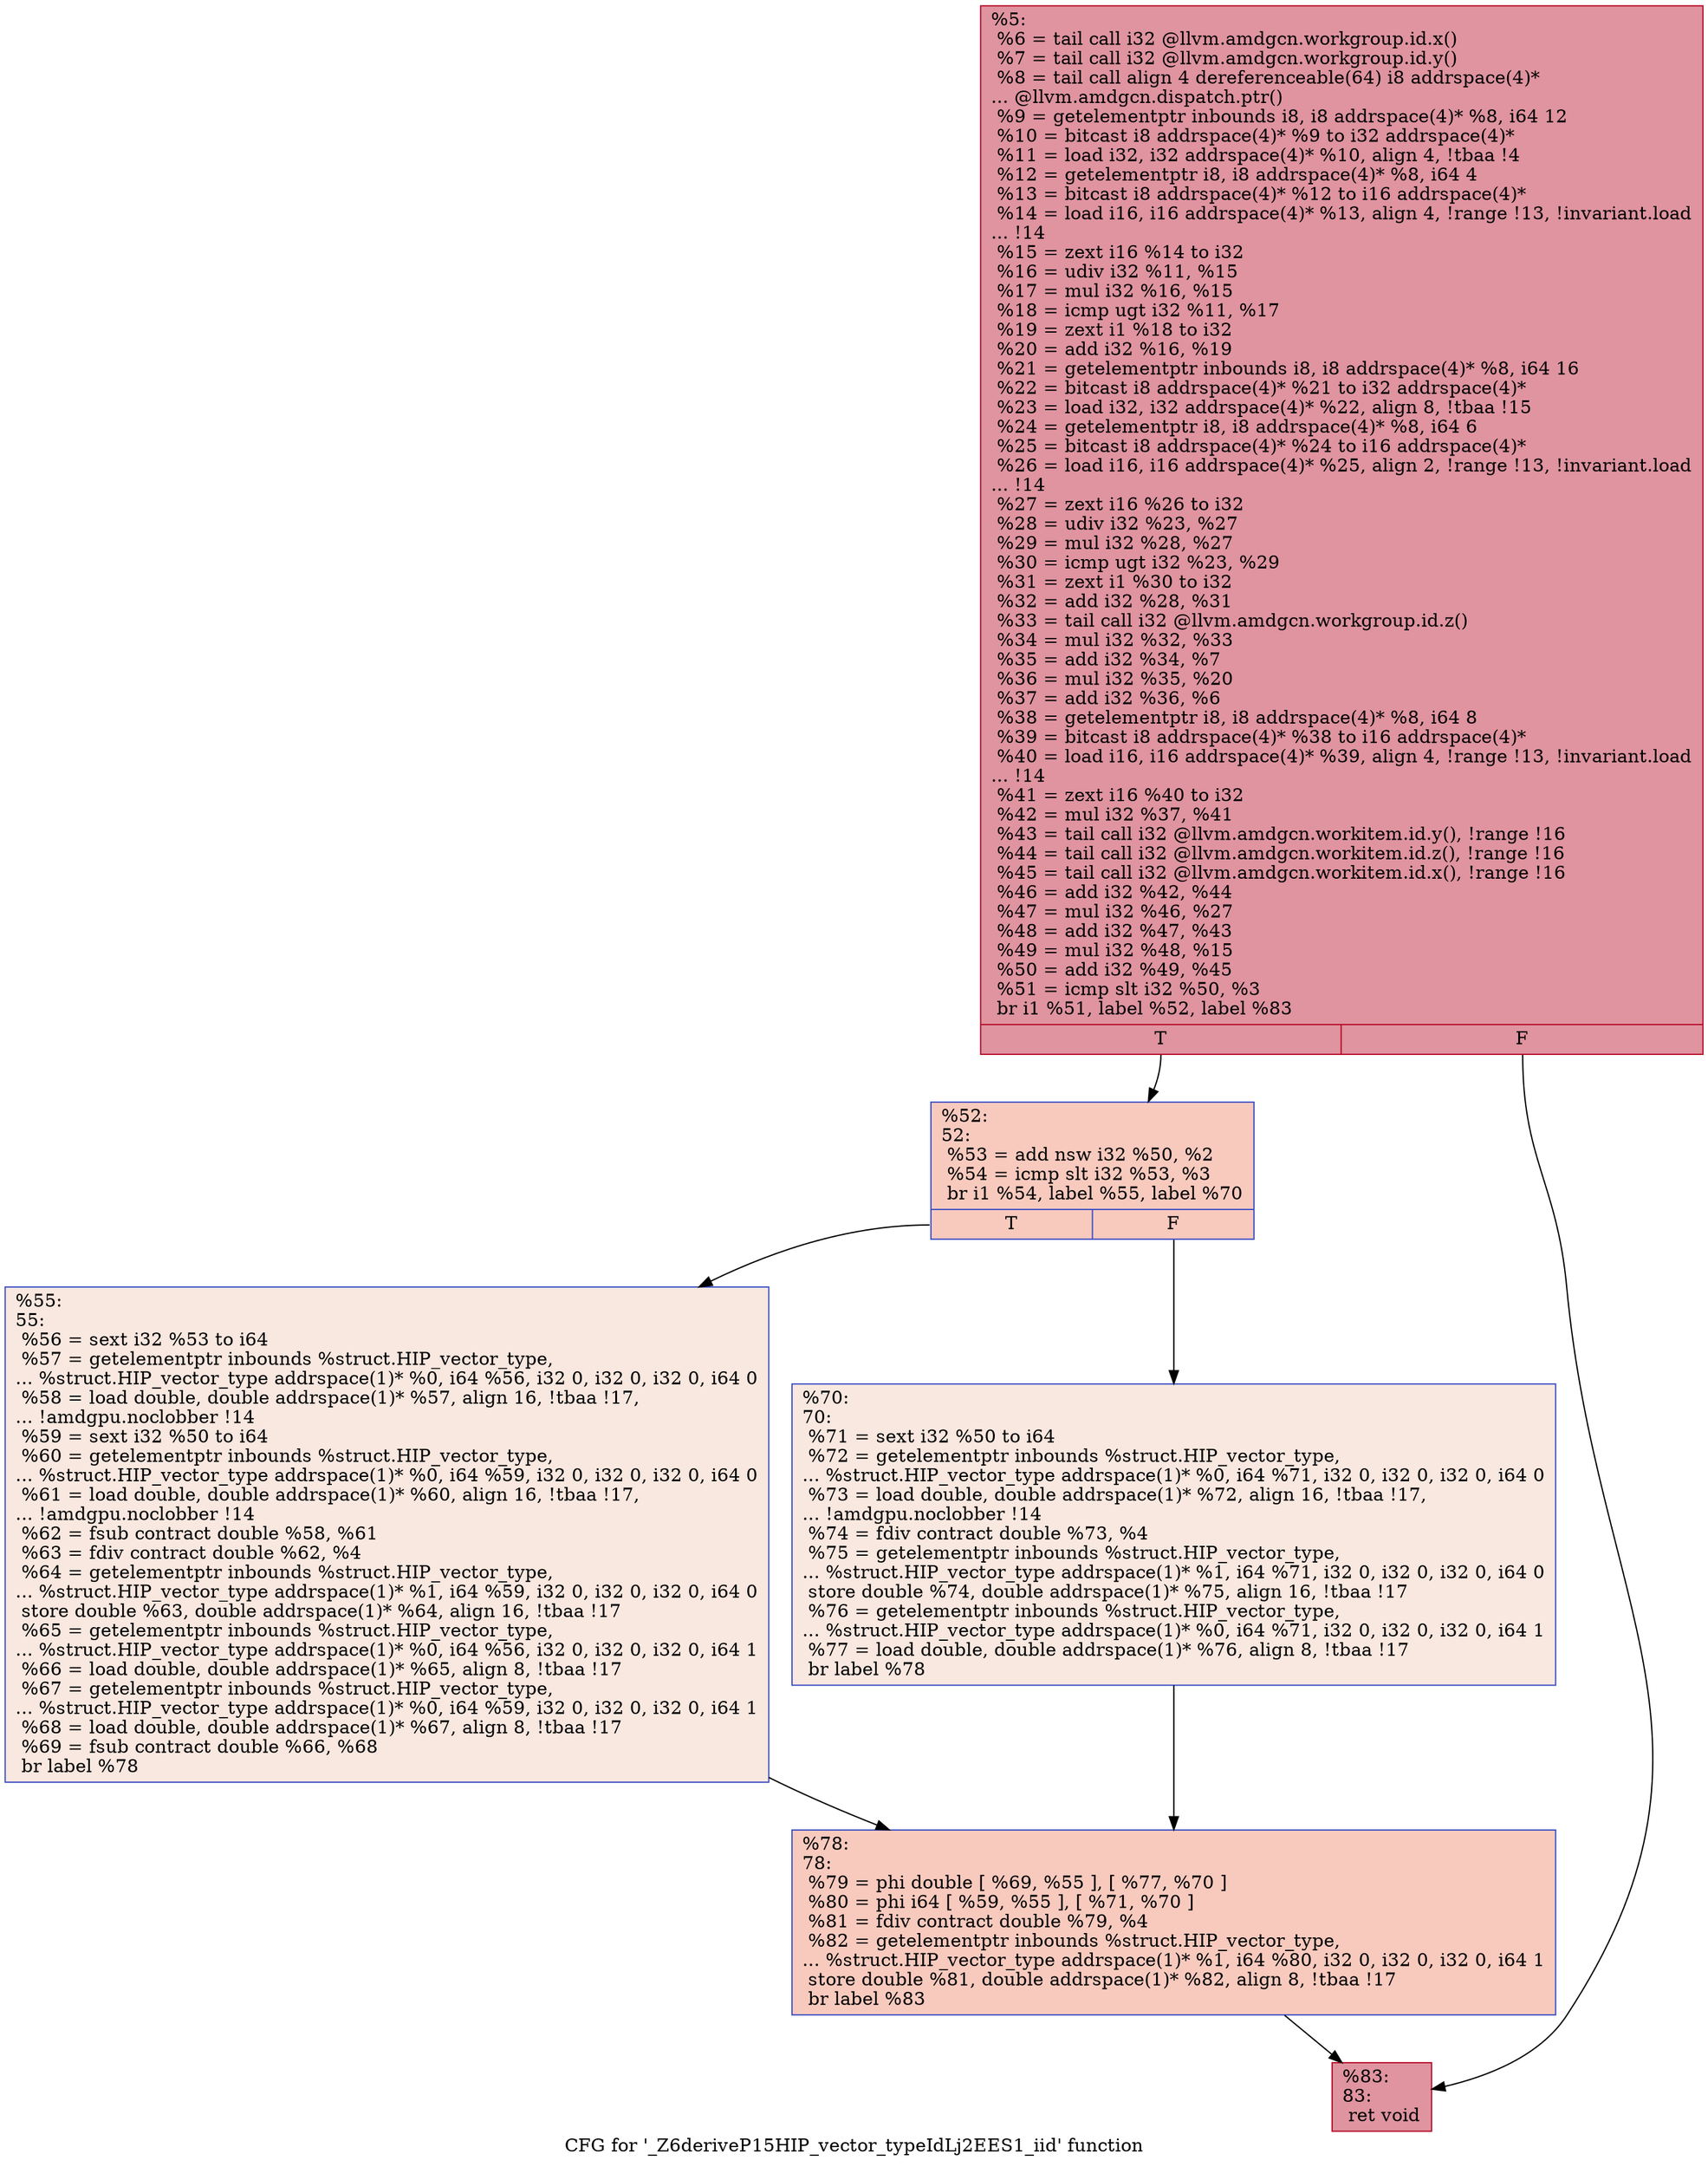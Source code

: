 digraph "CFG for '_Z6deriveP15HIP_vector_typeIdLj2EES1_iid' function" {
	label="CFG for '_Z6deriveP15HIP_vector_typeIdLj2EES1_iid' function";

	Node0x4669eb0 [shape=record,color="#b70d28ff", style=filled, fillcolor="#b70d2870",label="{%5:\l  %6 = tail call i32 @llvm.amdgcn.workgroup.id.x()\l  %7 = tail call i32 @llvm.amdgcn.workgroup.id.y()\l  %8 = tail call align 4 dereferenceable(64) i8 addrspace(4)*\l... @llvm.amdgcn.dispatch.ptr()\l  %9 = getelementptr inbounds i8, i8 addrspace(4)* %8, i64 12\l  %10 = bitcast i8 addrspace(4)* %9 to i32 addrspace(4)*\l  %11 = load i32, i32 addrspace(4)* %10, align 4, !tbaa !4\l  %12 = getelementptr i8, i8 addrspace(4)* %8, i64 4\l  %13 = bitcast i8 addrspace(4)* %12 to i16 addrspace(4)*\l  %14 = load i16, i16 addrspace(4)* %13, align 4, !range !13, !invariant.load\l... !14\l  %15 = zext i16 %14 to i32\l  %16 = udiv i32 %11, %15\l  %17 = mul i32 %16, %15\l  %18 = icmp ugt i32 %11, %17\l  %19 = zext i1 %18 to i32\l  %20 = add i32 %16, %19\l  %21 = getelementptr inbounds i8, i8 addrspace(4)* %8, i64 16\l  %22 = bitcast i8 addrspace(4)* %21 to i32 addrspace(4)*\l  %23 = load i32, i32 addrspace(4)* %22, align 8, !tbaa !15\l  %24 = getelementptr i8, i8 addrspace(4)* %8, i64 6\l  %25 = bitcast i8 addrspace(4)* %24 to i16 addrspace(4)*\l  %26 = load i16, i16 addrspace(4)* %25, align 2, !range !13, !invariant.load\l... !14\l  %27 = zext i16 %26 to i32\l  %28 = udiv i32 %23, %27\l  %29 = mul i32 %28, %27\l  %30 = icmp ugt i32 %23, %29\l  %31 = zext i1 %30 to i32\l  %32 = add i32 %28, %31\l  %33 = tail call i32 @llvm.amdgcn.workgroup.id.z()\l  %34 = mul i32 %32, %33\l  %35 = add i32 %34, %7\l  %36 = mul i32 %35, %20\l  %37 = add i32 %36, %6\l  %38 = getelementptr i8, i8 addrspace(4)* %8, i64 8\l  %39 = bitcast i8 addrspace(4)* %38 to i16 addrspace(4)*\l  %40 = load i16, i16 addrspace(4)* %39, align 4, !range !13, !invariant.load\l... !14\l  %41 = zext i16 %40 to i32\l  %42 = mul i32 %37, %41\l  %43 = tail call i32 @llvm.amdgcn.workitem.id.y(), !range !16\l  %44 = tail call i32 @llvm.amdgcn.workitem.id.z(), !range !16\l  %45 = tail call i32 @llvm.amdgcn.workitem.id.x(), !range !16\l  %46 = add i32 %42, %44\l  %47 = mul i32 %46, %27\l  %48 = add i32 %47, %43\l  %49 = mul i32 %48, %15\l  %50 = add i32 %49, %45\l  %51 = icmp slt i32 %50, %3\l  br i1 %51, label %52, label %83\l|{<s0>T|<s1>F}}"];
	Node0x4669eb0:s0 -> Node0x466fb60;
	Node0x4669eb0:s1 -> Node0x466fbf0;
	Node0x466fb60 [shape=record,color="#3d50c3ff", style=filled, fillcolor="#ef886b70",label="{%52:\l52:                                               \l  %53 = add nsw i32 %50, %2\l  %54 = icmp slt i32 %53, %3\l  br i1 %54, label %55, label %70\l|{<s0>T|<s1>F}}"];
	Node0x466fb60:s0 -> Node0x466fe50;
	Node0x466fb60:s1 -> Node0x466fea0;
	Node0x466fe50 [shape=record,color="#3d50c3ff", style=filled, fillcolor="#f1ccb870",label="{%55:\l55:                                               \l  %56 = sext i32 %53 to i64\l  %57 = getelementptr inbounds %struct.HIP_vector_type,\l... %struct.HIP_vector_type addrspace(1)* %0, i64 %56, i32 0, i32 0, i32 0, i64 0\l  %58 = load double, double addrspace(1)* %57, align 16, !tbaa !17,\l... !amdgpu.noclobber !14\l  %59 = sext i32 %50 to i64\l  %60 = getelementptr inbounds %struct.HIP_vector_type,\l... %struct.HIP_vector_type addrspace(1)* %0, i64 %59, i32 0, i32 0, i32 0, i64 0\l  %61 = load double, double addrspace(1)* %60, align 16, !tbaa !17,\l... !amdgpu.noclobber !14\l  %62 = fsub contract double %58, %61\l  %63 = fdiv contract double %62, %4\l  %64 = getelementptr inbounds %struct.HIP_vector_type,\l... %struct.HIP_vector_type addrspace(1)* %1, i64 %59, i32 0, i32 0, i32 0, i64 0\l  store double %63, double addrspace(1)* %64, align 16, !tbaa !17\l  %65 = getelementptr inbounds %struct.HIP_vector_type,\l... %struct.HIP_vector_type addrspace(1)* %0, i64 %56, i32 0, i32 0, i32 0, i64 1\l  %66 = load double, double addrspace(1)* %65, align 8, !tbaa !17\l  %67 = getelementptr inbounds %struct.HIP_vector_type,\l... %struct.HIP_vector_type addrspace(1)* %0, i64 %59, i32 0, i32 0, i32 0, i64 1\l  %68 = load double, double addrspace(1)* %67, align 8, !tbaa !17\l  %69 = fsub contract double %66, %68\l  br label %78\l}"];
	Node0x466fe50 -> Node0x46714c0;
	Node0x466fea0 [shape=record,color="#3d50c3ff", style=filled, fillcolor="#f1ccb870",label="{%70:\l70:                                               \l  %71 = sext i32 %50 to i64\l  %72 = getelementptr inbounds %struct.HIP_vector_type,\l... %struct.HIP_vector_type addrspace(1)* %0, i64 %71, i32 0, i32 0, i32 0, i64 0\l  %73 = load double, double addrspace(1)* %72, align 16, !tbaa !17,\l... !amdgpu.noclobber !14\l  %74 = fdiv contract double %73, %4\l  %75 = getelementptr inbounds %struct.HIP_vector_type,\l... %struct.HIP_vector_type addrspace(1)* %1, i64 %71, i32 0, i32 0, i32 0, i64 0\l  store double %74, double addrspace(1)* %75, align 16, !tbaa !17\l  %76 = getelementptr inbounds %struct.HIP_vector_type,\l... %struct.HIP_vector_type addrspace(1)* %0, i64 %71, i32 0, i32 0, i32 0, i64 1\l  %77 = load double, double addrspace(1)* %76, align 8, !tbaa !17\l  br label %78\l}"];
	Node0x466fea0 -> Node0x46714c0;
	Node0x46714c0 [shape=record,color="#3d50c3ff", style=filled, fillcolor="#ef886b70",label="{%78:\l78:                                               \l  %79 = phi double [ %69, %55 ], [ %77, %70 ]\l  %80 = phi i64 [ %59, %55 ], [ %71, %70 ]\l  %81 = fdiv contract double %79, %4\l  %82 = getelementptr inbounds %struct.HIP_vector_type,\l... %struct.HIP_vector_type addrspace(1)* %1, i64 %80, i32 0, i32 0, i32 0, i64 1\l  store double %81, double addrspace(1)* %82, align 8, !tbaa !17\l  br label %83\l}"];
	Node0x46714c0 -> Node0x466fbf0;
	Node0x466fbf0 [shape=record,color="#b70d28ff", style=filled, fillcolor="#b70d2870",label="{%83:\l83:                                               \l  ret void\l}"];
}
